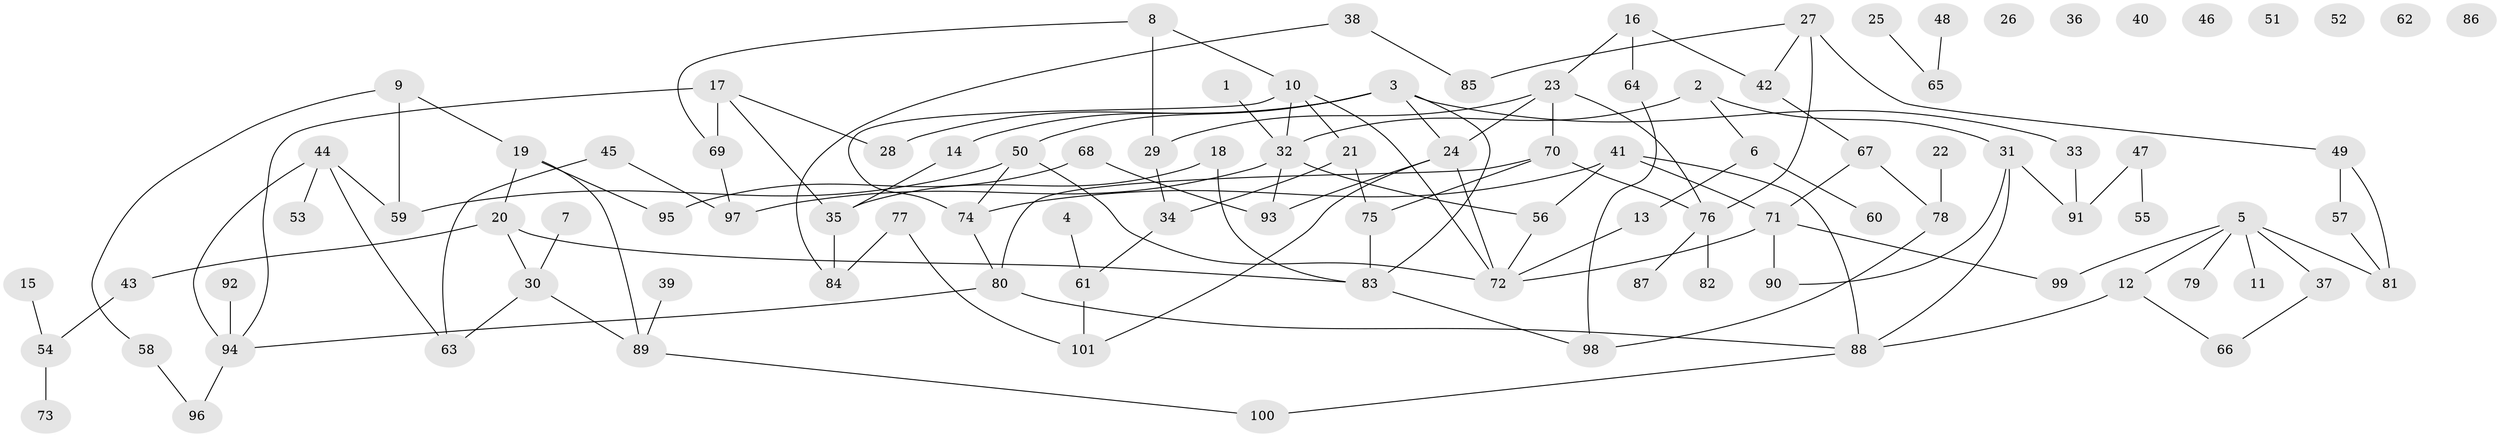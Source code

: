 // coarse degree distribution, {5: 0.12727272727272726, 3: 0.2, 6: 0.10909090909090909, 4: 0.16363636363636364, 2: 0.2, 8: 0.01818181818181818, 1: 0.18181818181818182}
// Generated by graph-tools (version 1.1) at 2025/35/03/04/25 23:35:51]
// undirected, 101 vertices, 132 edges
graph export_dot {
  node [color=gray90,style=filled];
  1;
  2;
  3;
  4;
  5;
  6;
  7;
  8;
  9;
  10;
  11;
  12;
  13;
  14;
  15;
  16;
  17;
  18;
  19;
  20;
  21;
  22;
  23;
  24;
  25;
  26;
  27;
  28;
  29;
  30;
  31;
  32;
  33;
  34;
  35;
  36;
  37;
  38;
  39;
  40;
  41;
  42;
  43;
  44;
  45;
  46;
  47;
  48;
  49;
  50;
  51;
  52;
  53;
  54;
  55;
  56;
  57;
  58;
  59;
  60;
  61;
  62;
  63;
  64;
  65;
  66;
  67;
  68;
  69;
  70;
  71;
  72;
  73;
  74;
  75;
  76;
  77;
  78;
  79;
  80;
  81;
  82;
  83;
  84;
  85;
  86;
  87;
  88;
  89;
  90;
  91;
  92;
  93;
  94;
  95;
  96;
  97;
  98;
  99;
  100;
  101;
  1 -- 32;
  2 -- 6;
  2 -- 31;
  2 -- 32;
  3 -- 14;
  3 -- 24;
  3 -- 28;
  3 -- 33;
  3 -- 50;
  3 -- 83;
  4 -- 61;
  5 -- 11;
  5 -- 12;
  5 -- 37;
  5 -- 79;
  5 -- 81;
  5 -- 99;
  6 -- 13;
  6 -- 60;
  7 -- 30;
  8 -- 10;
  8 -- 29;
  8 -- 69;
  9 -- 19;
  9 -- 58;
  9 -- 59;
  10 -- 21;
  10 -- 32;
  10 -- 72;
  10 -- 74;
  12 -- 66;
  12 -- 88;
  13 -- 72;
  14 -- 35;
  15 -- 54;
  16 -- 23;
  16 -- 42;
  16 -- 64;
  17 -- 28;
  17 -- 35;
  17 -- 69;
  17 -- 94;
  18 -- 35;
  18 -- 83;
  19 -- 20;
  19 -- 89;
  19 -- 95;
  20 -- 30;
  20 -- 43;
  20 -- 83;
  21 -- 34;
  21 -- 75;
  22 -- 78;
  23 -- 24;
  23 -- 29;
  23 -- 70;
  23 -- 76;
  24 -- 72;
  24 -- 93;
  24 -- 101;
  25 -- 65;
  27 -- 42;
  27 -- 49;
  27 -- 76;
  27 -- 85;
  29 -- 34;
  30 -- 63;
  30 -- 89;
  31 -- 88;
  31 -- 90;
  31 -- 91;
  32 -- 56;
  32 -- 93;
  32 -- 97;
  33 -- 91;
  34 -- 61;
  35 -- 84;
  37 -- 66;
  38 -- 84;
  38 -- 85;
  39 -- 89;
  41 -- 56;
  41 -- 71;
  41 -- 74;
  41 -- 88;
  42 -- 67;
  43 -- 54;
  44 -- 53;
  44 -- 59;
  44 -- 63;
  44 -- 94;
  45 -- 63;
  45 -- 97;
  47 -- 55;
  47 -- 91;
  48 -- 65;
  49 -- 57;
  49 -- 81;
  50 -- 59;
  50 -- 72;
  50 -- 74;
  54 -- 73;
  56 -- 72;
  57 -- 81;
  58 -- 96;
  61 -- 101;
  64 -- 98;
  67 -- 71;
  67 -- 78;
  68 -- 93;
  68 -- 95;
  69 -- 97;
  70 -- 75;
  70 -- 76;
  70 -- 80;
  71 -- 72;
  71 -- 90;
  71 -- 99;
  74 -- 80;
  75 -- 83;
  76 -- 82;
  76 -- 87;
  77 -- 84;
  77 -- 101;
  78 -- 98;
  80 -- 88;
  80 -- 94;
  83 -- 98;
  88 -- 100;
  89 -- 100;
  92 -- 94;
  94 -- 96;
}
